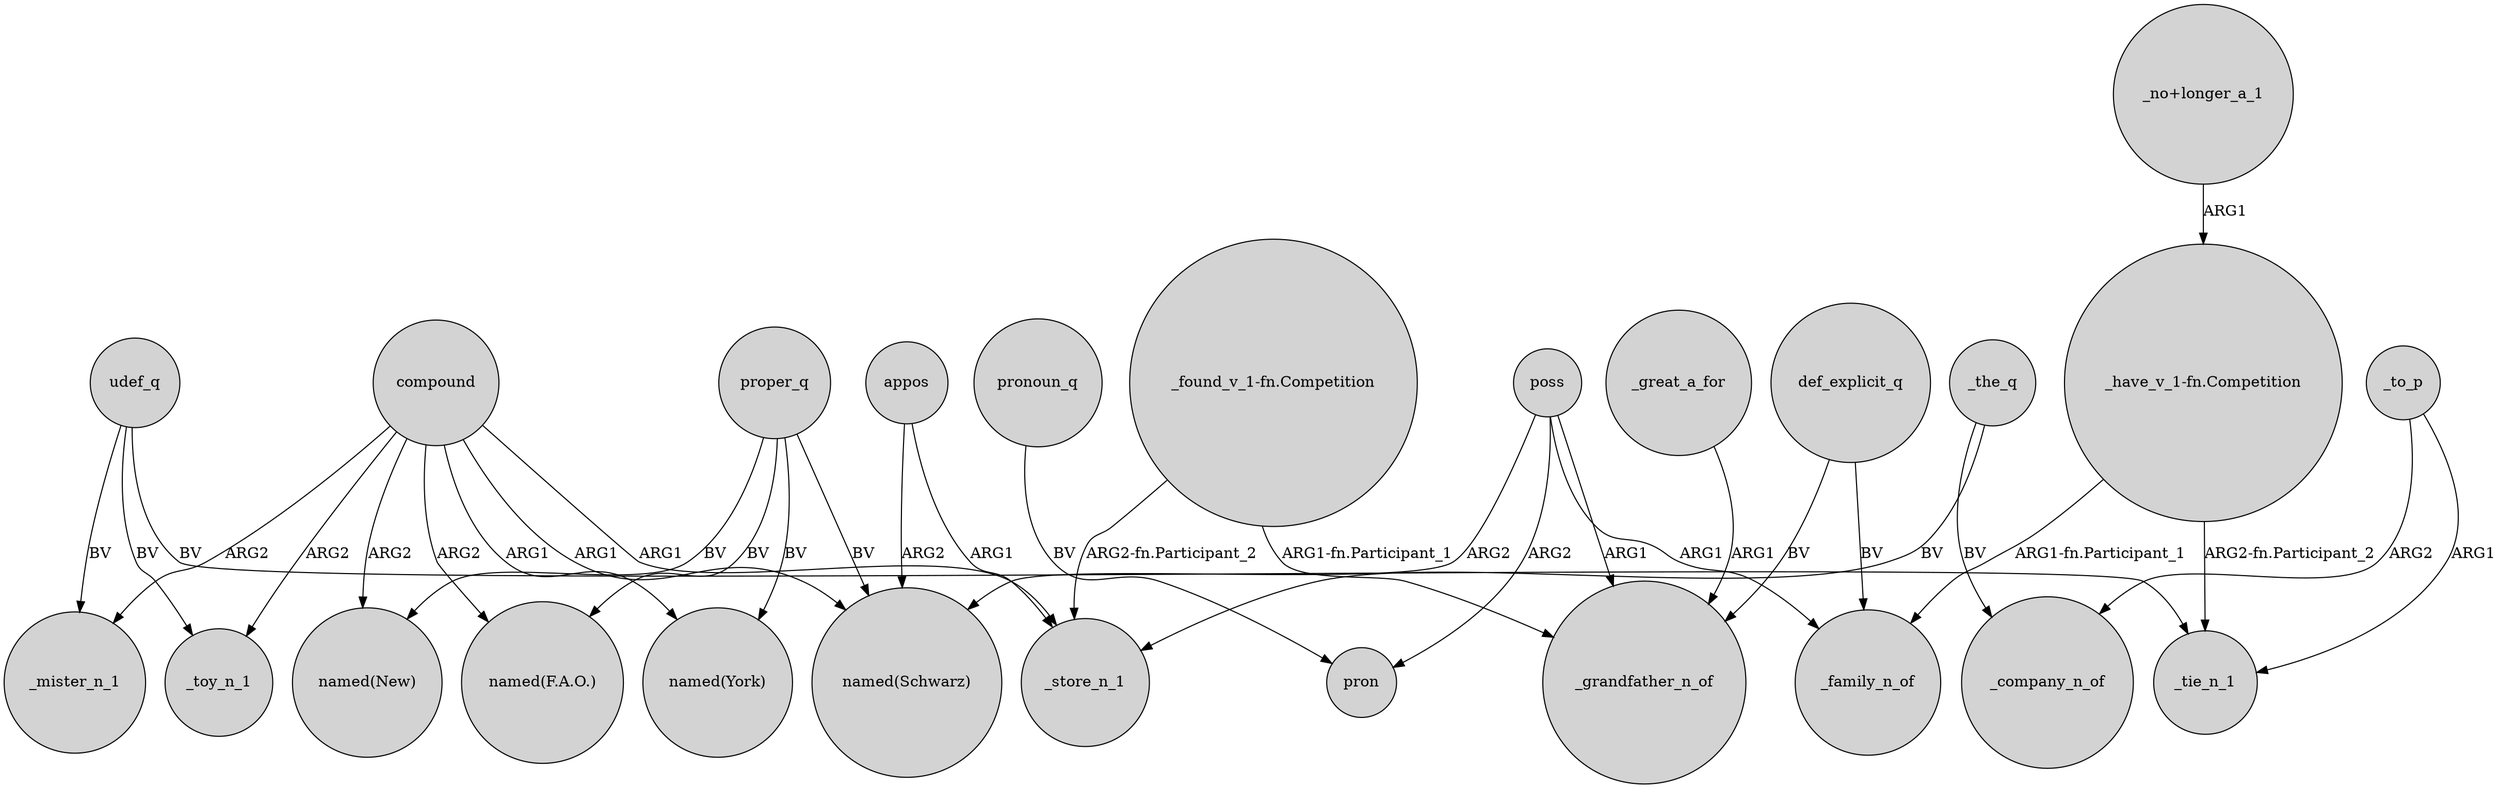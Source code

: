 digraph {
	node [shape=circle style=filled]
	"_found_v_1-fn.Competition" -> _store_n_1 [label="ARG2-fn.Participant_2"]
	compound -> _mister_n_1 [label=ARG2]
	compound -> "named(New)" [label=ARG2]
	appos -> _store_n_1 [label=ARG1]
	proper_q -> "named(New)" [label=BV]
	compound -> "named(Schwarz)" [label=ARG1]
	udef_q -> _tie_n_1 [label=BV]
	compound -> _toy_n_1 [label=ARG2]
	udef_q -> _mister_n_1 [label=BV]
	proper_q -> "named(York)" [label=BV]
	pronoun_q -> pron [label=BV]
	"_found_v_1-fn.Competition" -> _grandfather_n_of [label="ARG1-fn.Participant_1"]
	poss -> pron [label=ARG2]
	proper_q -> "named(F.A.O.)" [label=BV]
	udef_q -> _toy_n_1 [label=BV]
	"_have_v_1-fn.Competition" -> _tie_n_1 [label="ARG2-fn.Participant_2"]
	def_explicit_q -> _family_n_of [label=BV]
	_great_a_for -> _grandfather_n_of [label=ARG1]
	compound -> "named(F.A.O.)" [label=ARG2]
	appos -> "named(Schwarz)" [label=ARG2]
	"_no+longer_a_1" -> "_have_v_1-fn.Competition" [label=ARG1]
	_the_q -> _store_n_1 [label=BV]
	poss -> _family_n_of [label=ARG1]
	proper_q -> "named(Schwarz)" [label=BV]
	poss -> _grandfather_n_of [label=ARG1]
	compound -> _store_n_1 [label=ARG1]
	"_have_v_1-fn.Competition" -> _family_n_of [label="ARG1-fn.Participant_1"]
	def_explicit_q -> _grandfather_n_of [label=BV]
	_to_p -> _company_n_of [label=ARG2]
	compound -> "named(York)" [label=ARG1]
	_to_p -> _tie_n_1 [label=ARG1]
	_the_q -> _company_n_of [label=BV]
	poss -> "named(Schwarz)" [label=ARG2]
}
